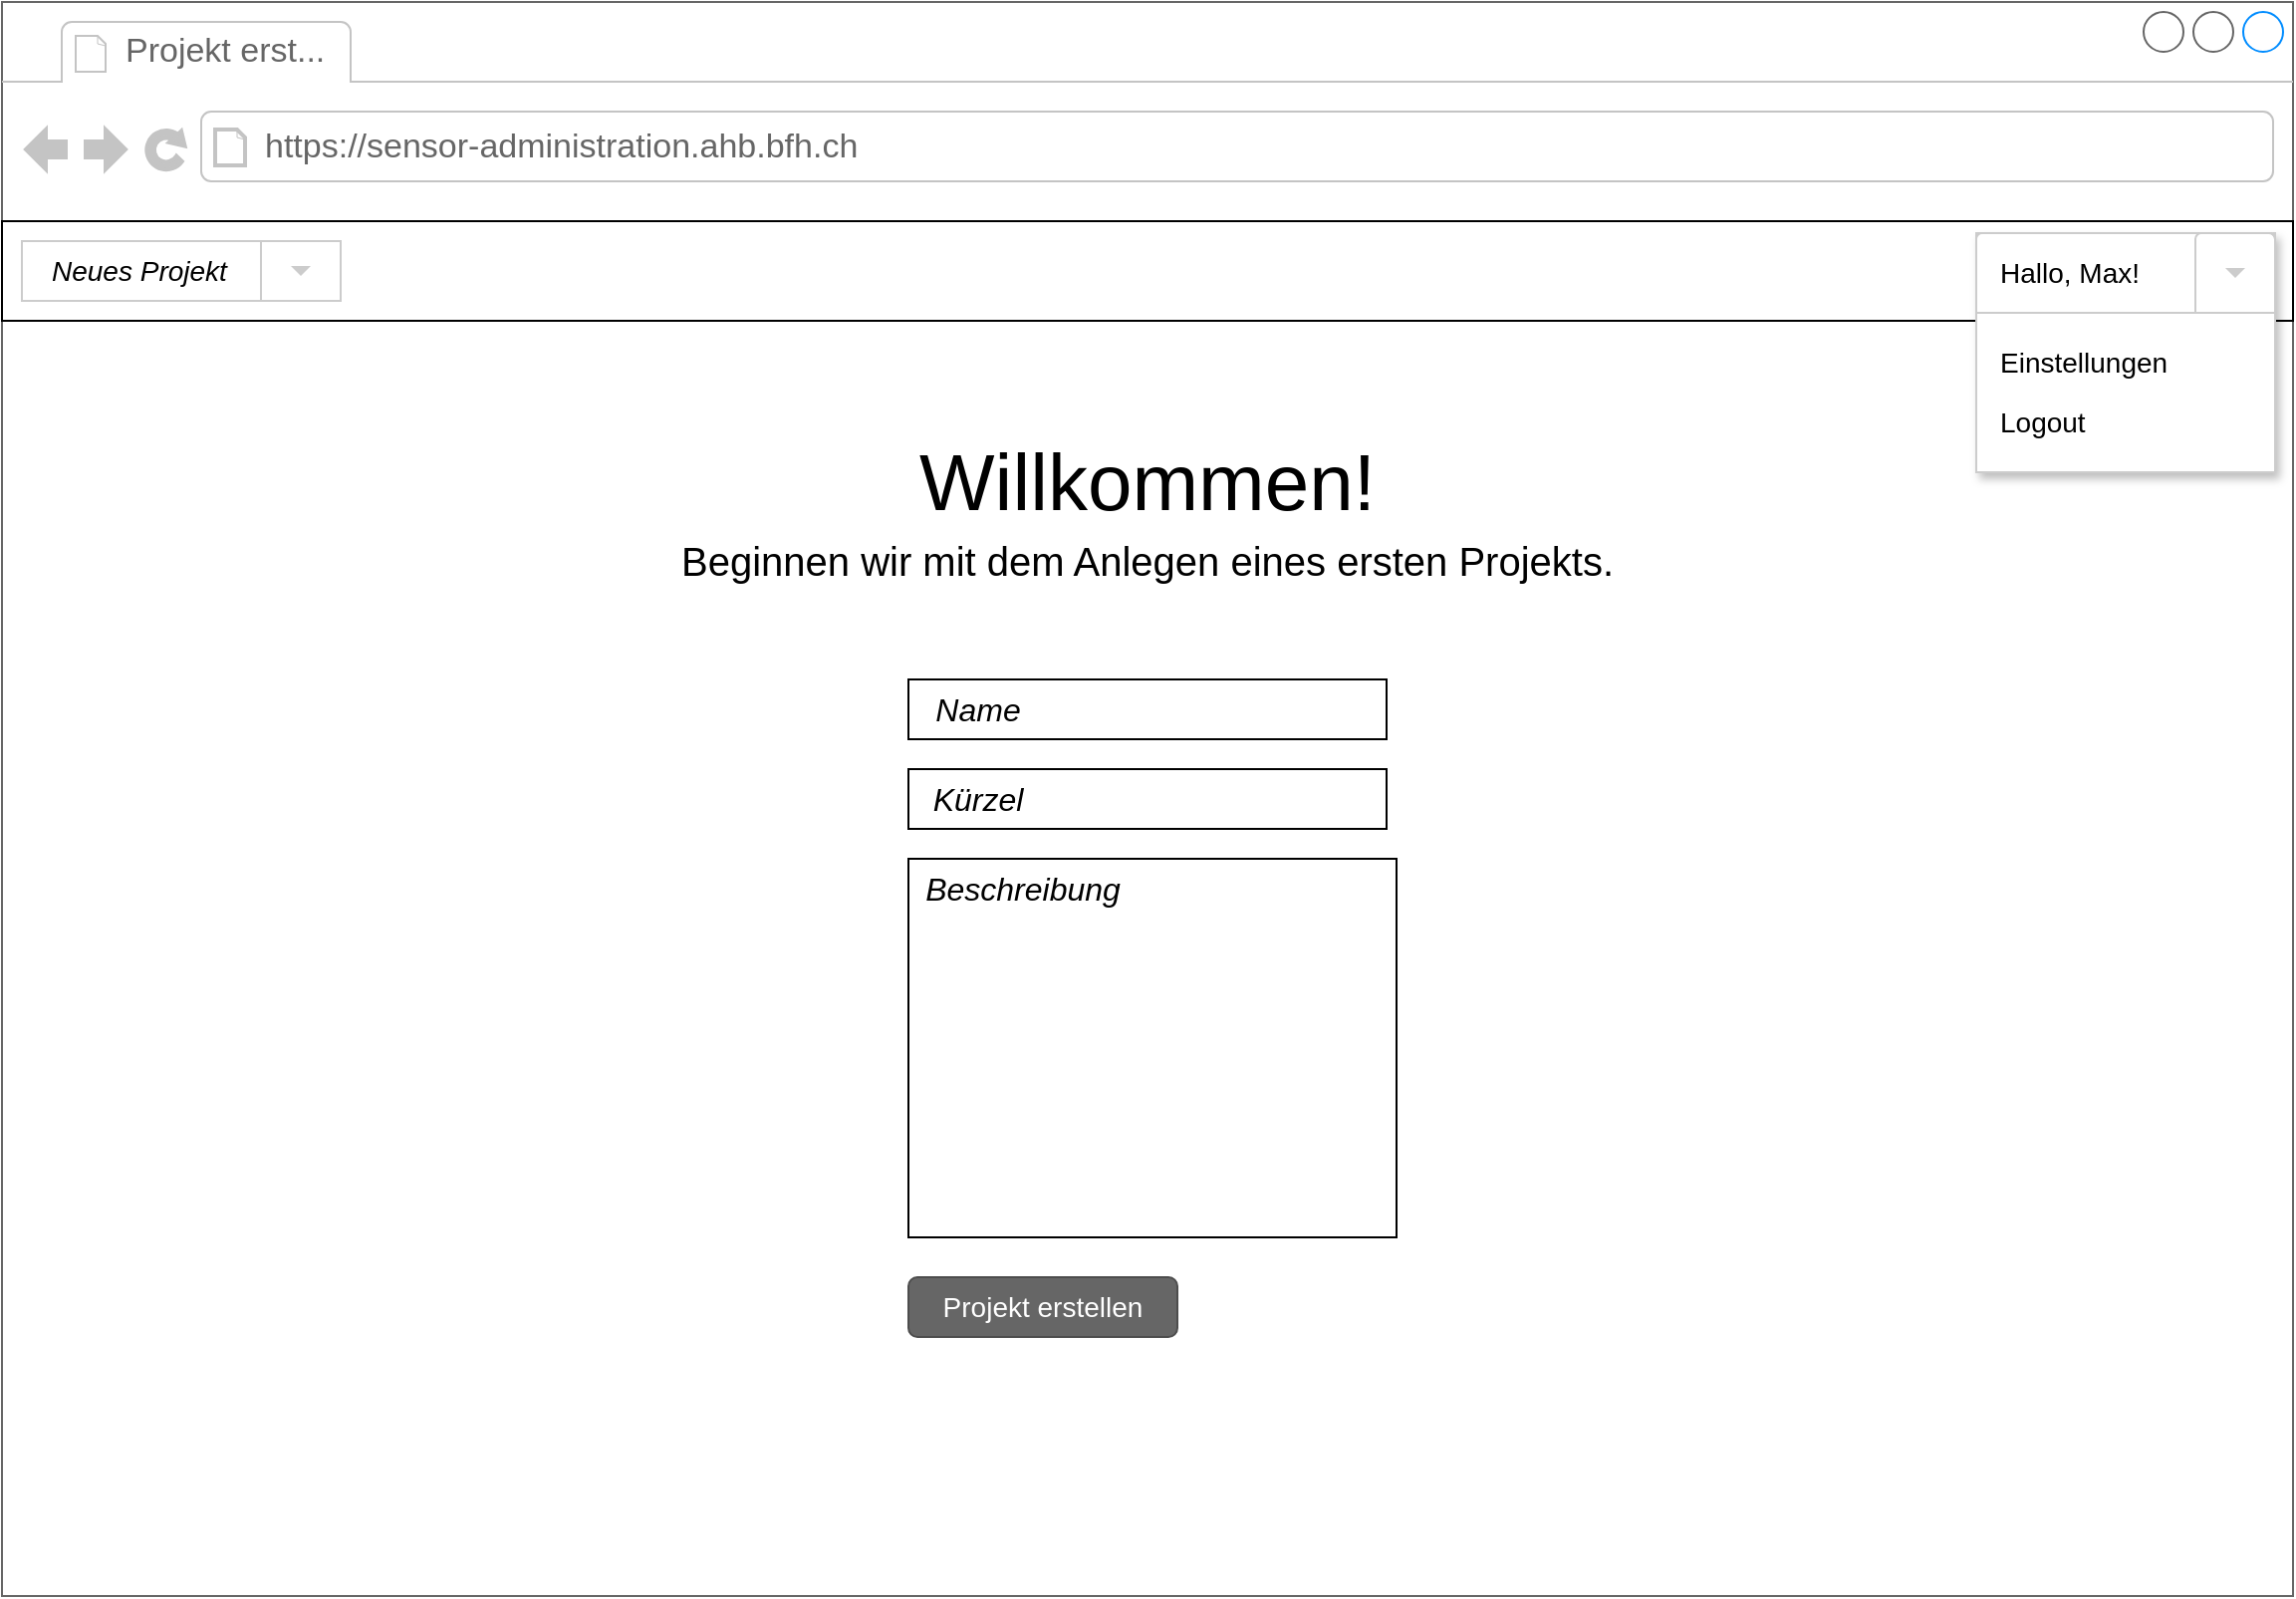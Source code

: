 <mxfile version="26.0.16" pages="2">
  <diagram name="Erstes Projekt erstellen" id="uEDydqXntA3x0pn-GXCd">
    <mxGraphModel dx="683" dy="455" grid="1" gridSize="10" guides="1" tooltips="1" connect="1" arrows="1" fold="1" page="1" pageScale="1" pageWidth="1169" pageHeight="827" math="0" shadow="0">
      <root>
        <mxCell id="0" />
        <mxCell id="1" parent="0" />
        <mxCell id="t_amQLvZFwb-QiX7LJer-1" value="" style="strokeWidth=1;shadow=0;dashed=0;align=center;html=1;shape=mxgraph.mockup.containers.browserWindow;rSize=0;strokeColor=#666666;strokeColor2=#008cff;strokeColor3=#c4c4c4;mainText=,;recursiveResize=0;" parent="1" vertex="1">
          <mxGeometry x="9" y="14" width="1150" height="800" as="geometry" />
        </mxCell>
        <mxCell id="t_amQLvZFwb-QiX7LJer-2" value="Projekt erst..." style="strokeWidth=1;shadow=0;dashed=0;align=center;html=1;shape=mxgraph.mockup.containers.anchor;fontSize=17;fontColor=#666666;align=left;whiteSpace=wrap;" parent="t_amQLvZFwb-QiX7LJer-1" vertex="1">
          <mxGeometry x="60" y="12" width="110" height="26" as="geometry" />
        </mxCell>
        <mxCell id="t_amQLvZFwb-QiX7LJer-3" value="https://sensor-administration.ahb.bfh.ch" style="strokeWidth=1;shadow=0;dashed=0;align=center;html=1;shape=mxgraph.mockup.containers.anchor;rSize=0;fontSize=17;fontColor=#666666;align=left;" parent="t_amQLvZFwb-QiX7LJer-1" vertex="1">
          <mxGeometry x="130" y="60" width="250" height="26" as="geometry" />
        </mxCell>
        <mxCell id="t_amQLvZFwb-QiX7LJer-4" value="&lt;font style=&quot;font-size: 40px;&quot;&gt;Willkommen!&lt;/font&gt;" style="text;html=1;align=center;verticalAlign=middle;whiteSpace=wrap;rounded=0;" parent="t_amQLvZFwb-QiX7LJer-1" vertex="1">
          <mxGeometry x="430" y="210" width="290" height="60" as="geometry" />
        </mxCell>
        <mxCell id="t_amQLvZFwb-QiX7LJer-5" value="&lt;font style=&quot;font-size: 20px;&quot;&gt;Beginnen wir mit dem Anlegen eines ersten Projekts.&lt;/font&gt;" style="text;html=1;align=center;verticalAlign=middle;whiteSpace=wrap;rounded=0;" parent="t_amQLvZFwb-QiX7LJer-1" vertex="1">
          <mxGeometry x="330" y="270" width="490" height="20" as="geometry" />
        </mxCell>
        <mxCell id="t_amQLvZFwb-QiX7LJer-6" value="" style="rounded=0;whiteSpace=wrap;html=1;" parent="t_amQLvZFwb-QiX7LJer-1" vertex="1">
          <mxGeometry y="110" width="1150" height="50" as="geometry" />
        </mxCell>
        <mxCell id="t_amQLvZFwb-QiX7LJer-10" value="" style="rounded=0;whiteSpace=wrap;html=1;" parent="t_amQLvZFwb-QiX7LJer-1" vertex="1">
          <mxGeometry x="455" y="340" width="240" height="30" as="geometry" />
        </mxCell>
        <mxCell id="t_amQLvZFwb-QiX7LJer-12" value="" style="rounded=0;whiteSpace=wrap;html=1;" parent="t_amQLvZFwb-QiX7LJer-1" vertex="1">
          <mxGeometry x="455" y="430" width="245" height="190" as="geometry" />
        </mxCell>
        <mxCell id="t_amQLvZFwb-QiX7LJer-20" value="&lt;font style=&quot;font-size: 14px;&quot;&gt;Projekt erstellen&lt;/font&gt;" style="rounded=1;html=1;shadow=0;dashed=0;whiteSpace=wrap;fontSize=10;fillColor=#666666;align=center;strokeColor=#4D4D4D;fontColor=#ffffff;" parent="t_amQLvZFwb-QiX7LJer-1" vertex="1">
          <mxGeometry x="455" y="640" width="135" height="30" as="geometry" />
        </mxCell>
        <mxCell id="t_amQLvZFwb-QiX7LJer-21" value="&lt;font style=&quot;font-size: 16px;&quot;&gt;&lt;i&gt;Name&lt;/i&gt;&lt;/font&gt;" style="text;html=1;align=center;verticalAlign=middle;whiteSpace=wrap;rounded=0;" parent="t_amQLvZFwb-QiX7LJer-1" vertex="1">
          <mxGeometry x="460" y="340" width="60" height="30" as="geometry" />
        </mxCell>
        <mxCell id="t_amQLvZFwb-QiX7LJer-22" value="&lt;font style=&quot;font-size: 16px;&quot;&gt;&lt;i&gt;Beschreibung&lt;/i&gt;&lt;/font&gt;" style="text;html=1;align=center;verticalAlign=middle;whiteSpace=wrap;rounded=0;" parent="t_amQLvZFwb-QiX7LJer-1" vertex="1">
          <mxGeometry x="455" y="430" width="115" height="30" as="geometry" />
        </mxCell>
        <mxCell id="t_amQLvZFwb-QiX7LJer-15" value="" style="dashed=0;align=center;fontSize=12;shape=rect;fillColor=#ffffff;strokeColor=#cccccc;" parent="t_amQLvZFwb-QiX7LJer-1" vertex="1">
          <mxGeometry x="10" y="120" width="160" height="30" as="geometry" />
        </mxCell>
        <mxCell id="t_amQLvZFwb-QiX7LJer-16" value="&lt;i&gt;Neues Projekt&lt;/i&gt;" style="text;fontColor=#000000;verticalAlign=middle;spacingLeft=13;fontSize=14;html=1;whiteSpace=wrap;align=left;" parent="t_amQLvZFwb-QiX7LJer-15" vertex="1">
          <mxGeometry width="160" height="30" as="geometry" />
        </mxCell>
        <mxCell id="t_amQLvZFwb-QiX7LJer-17" value="" style="shape=rect;fillColor=none;strokeColor=#cccccc;resizeHeight=1;" parent="t_amQLvZFwb-QiX7LJer-15" vertex="1">
          <mxGeometry x="1" width="40" height="30" relative="1" as="geometry">
            <mxPoint x="-40" as="offset" />
          </mxGeometry>
        </mxCell>
        <mxCell id="t_amQLvZFwb-QiX7LJer-18" value="" style="dashed=0;html=1;shape=mxgraph.gmdl.triangle;fillColor=#cccccc;strokeColor=none;" parent="t_amQLvZFwb-QiX7LJer-17" vertex="1">
          <mxGeometry x="0.5" y="0.5" width="10" height="5" relative="1" as="geometry">
            <mxPoint x="-5" y="-2.5" as="offset" />
          </mxGeometry>
        </mxCell>
        <mxCell id="UbdWDSxR-446dYVReHxN-1" value="" style="rounded=0;whiteSpace=wrap;html=1;" parent="t_amQLvZFwb-QiX7LJer-1" vertex="1">
          <mxGeometry x="455" y="385" width="240" height="30" as="geometry" />
        </mxCell>
        <mxCell id="UbdWDSxR-446dYVReHxN-2" value="&lt;font style=&quot;font-size: 16px;&quot;&gt;&lt;i&gt;Kürzel&lt;/i&gt;&lt;/font&gt;" style="text;html=1;align=center;verticalAlign=middle;whiteSpace=wrap;rounded=0;" parent="t_amQLvZFwb-QiX7LJer-1" vertex="1">
          <mxGeometry x="460" y="385" width="60" height="30" as="geometry" />
        </mxCell>
        <mxCell id="t_amQLvZFwb-QiX7LJer-26" value="" style="swimlane;shape=rect;strokeColor=#CCCCCC;fillColor=#ffffff;fontColor=#000000;fontStyle=0;childLayout=stackLayout;horizontal=1;startSize=0;horizontalStack=0;resizeParent=1;resizeParentMax=0;resizeLast=0;collapsible=0;marginBottom=0;whiteSpace=wrap;html=1;shadow=1;" parent="1" vertex="1">
          <mxGeometry x="1000" y="130" width="150" height="120" as="geometry" />
        </mxCell>
        <mxCell id="t_amQLvZFwb-QiX7LJer-27" value="Hallo, Max!" style="text;strokeColor=#CCCCCC;align=left;verticalAlign=middle;spacingLeft=10;spacingRight=10;overflow=hidden;points=[[0,0.5],[1,0.5]];portConstraint=eastwest;rotatable=0;whiteSpace=wrap;html=1;shape=mxgraph.bootstrap.topButton;rSize=3;fillColor=none;fontSize=14;fontColor=inherit;" parent="t_amQLvZFwb-QiX7LJer-26" vertex="1">
          <mxGeometry width="150" height="40" as="geometry" />
        </mxCell>
        <mxCell id="t_amQLvZFwb-QiX7LJer-28" value="" style="text;strokeColor=#CCCCCC;align=left;verticalAlign=middle;spacingLeft=10;spacingRight=10;overflow=hidden;points=[[0,0.5],[1,0.5]];portConstraint=eastwest;rotatable=0;whiteSpace=wrap;html=1;shape=mxgraph.bootstrap.topButton;rSize=3;fillColor=none;fontSize=14;fontColor=inherit;" parent="t_amQLvZFwb-QiX7LJer-27" vertex="1">
          <mxGeometry x="1" width="40" height="40" relative="1" as="geometry">
            <mxPoint x="-40" as="offset" />
          </mxGeometry>
        </mxCell>
        <mxCell id="t_amQLvZFwb-QiX7LJer-29" value="" style="shape=triangle;direction=south;fillColor=#CCCCCC;strokeColor=none;perimeter=none;sketch=0;" parent="t_amQLvZFwb-QiX7LJer-28" vertex="1">
          <mxGeometry x="0.5" y="0.5" width="10" height="5" relative="1" as="geometry">
            <mxPoint x="-5" y="-2.5" as="offset" />
          </mxGeometry>
        </mxCell>
        <mxCell id="t_amQLvZFwb-QiX7LJer-30" value="" style="text;strokeColor=none;align=left;verticalAlign=middle;spacingLeft=10;spacingRight=10;overflow=hidden;points=[[0,0.5],[1,0.5]];portConstraint=eastwest;rotatable=0;whiteSpace=wrap;html=1;rSize=5;fillColor=none;fontColor=inherit;fontSize=14;" parent="t_amQLvZFwb-QiX7LJer-26" vertex="1">
          <mxGeometry y="40" width="150" height="10" as="geometry" />
        </mxCell>
        <mxCell id="t_amQLvZFwb-QiX7LJer-31" value="Einstellungen" style="text;strokeColor=none;align=left;verticalAlign=middle;spacingLeft=10;spacingRight=10;overflow=hidden;points=[[0,0.5],[1,0.5]];portConstraint=eastwest;rotatable=0;whiteSpace=wrap;html=1;rSize=5;fillColor=none;fontColor=inherit;fontSize=14;" parent="t_amQLvZFwb-QiX7LJer-26" vertex="1">
          <mxGeometry y="50" width="150" height="30" as="geometry" />
        </mxCell>
        <mxCell id="t_amQLvZFwb-QiX7LJer-32" value="Logout" style="text;strokeColor=none;align=left;verticalAlign=middle;spacingLeft=10;spacingRight=10;overflow=hidden;points=[[0,0.5],[1,0.5]];portConstraint=eastwest;rotatable=0;whiteSpace=wrap;html=1;rSize=5;fillColor=none;fontColor=inherit;fontSize=14;" parent="t_amQLvZFwb-QiX7LJer-26" vertex="1">
          <mxGeometry y="80" width="150" height="30" as="geometry" />
        </mxCell>
        <mxCell id="t_amQLvZFwb-QiX7LJer-34" value="" style="text;strokeColor=none;align=left;verticalAlign=middle;spacingLeft=10;spacingRight=10;overflow=hidden;points=[[0,0.5],[1,0.5]];portConstraint=eastwest;rotatable=0;whiteSpace=wrap;html=1;rSize=5;fillColor=none;fontColor=inherit;fontSize=14;" parent="t_amQLvZFwb-QiX7LJer-26" vertex="1">
          <mxGeometry y="110" width="150" height="10" as="geometry" />
        </mxCell>
      </root>
    </mxGraphModel>
  </diagram>
  <diagram id="uPQ2tpQwAHhflVynVu6m" name="SensorNode Vorlage">
    <mxGraphModel dx="1434" dy="956" grid="1" gridSize="10" guides="1" tooltips="1" connect="1" arrows="1" fold="1" page="1" pageScale="1" pageWidth="1169" pageHeight="827" math="0" shadow="0">
      <root>
        <mxCell id="0" />
        <mxCell id="1" parent="0" />
        <mxCell id="e9bn6GCosOqhRM9a-Rtq-1" value="&lt;span style=&quot;color: rgb(255, 255, 255); font-family: Helvetica; font-size: 14px; font-style: normal; font-variant-ligatures: normal; font-variant-caps: normal; font-weight: 400; letter-spacing: normal; orphans: 2; text-align: center; text-indent: 0px; text-transform: none; widows: 2; word-spacing: 0px; -webkit-text-stroke-width: 0px; white-space: normal; background-color: rgb(251, 251, 251); text-decoration-thickness: initial; text-decoration-style: initial; text-decoration-color: initial; display: inline !important; float: none;&quot;&gt;Projekt erstellen&lt;/span&gt;" style="strokeWidth=1;shadow=0;dashed=0;align=center;html=1;shape=mxgraph.mockup.containers.browserWindow;rSize=0;strokeColor=#666666;strokeColor2=#008cff;strokeColor3=#c4c4c4;mainText=,;recursiveResize=0;" parent="1" vertex="1">
          <mxGeometry x="10" y="10" width="1150" height="800" as="geometry" />
        </mxCell>
        <mxCell id="e9bn6GCosOqhRM9a-Rtq-2" value="Internet of S.." style="strokeWidth=1;shadow=0;dashed=0;align=center;html=1;shape=mxgraph.mockup.containers.anchor;fontSize=17;fontColor=#666666;align=left;whiteSpace=wrap;" parent="e9bn6GCosOqhRM9a-Rtq-1" vertex="1">
          <mxGeometry x="60" y="12" width="110" height="26" as="geometry" />
        </mxCell>
        <mxCell id="e9bn6GCosOqhRM9a-Rtq-3" value="https://sensor-administration.ahb.bfh.ch" style="strokeWidth=1;shadow=0;dashed=0;align=center;html=1;shape=mxgraph.mockup.containers.anchor;rSize=0;fontSize=17;fontColor=#666666;align=left;" parent="e9bn6GCosOqhRM9a-Rtq-1" vertex="1">
          <mxGeometry x="130" y="60" width="250" height="26" as="geometry" />
        </mxCell>
        <mxCell id="e9bn6GCosOqhRM9a-Rtq-6" value="" style="rounded=0;whiteSpace=wrap;html=1;" parent="e9bn6GCosOqhRM9a-Rtq-1" vertex="1">
          <mxGeometry y="110" width="1150" height="50" as="geometry" />
        </mxCell>
        <mxCell id="e9bn6GCosOqhRM9a-Rtq-24" value="" style="dashed=0;align=center;fontSize=12;shape=rect;fillColor=#ffffff;strokeColor=#cccccc;" parent="e9bn6GCosOqhRM9a-Rtq-1" vertex="1">
          <mxGeometry x="980" y="120" width="160" height="30" as="geometry" />
        </mxCell>
        <mxCell id="e9bn6GCosOqhRM9a-Rtq-25" value="Hallo, Max!" style="text;fontColor=#000000;verticalAlign=middle;spacingLeft=13;fontSize=14;html=1;whiteSpace=wrap;align=left;" parent="e9bn6GCosOqhRM9a-Rtq-24" vertex="1">
          <mxGeometry width="160" height="30" as="geometry" />
        </mxCell>
        <mxCell id="e9bn6GCosOqhRM9a-Rtq-26" value="" style="shape=rect;fillColor=none;strokeColor=#cccccc;resizeHeight=1;" parent="e9bn6GCosOqhRM9a-Rtq-24" vertex="1">
          <mxGeometry x="1" width="40" height="30" relative="1" as="geometry">
            <mxPoint x="-40" as="offset" />
          </mxGeometry>
        </mxCell>
        <mxCell id="e9bn6GCosOqhRM9a-Rtq-27" value="" style="dashed=0;html=1;shape=mxgraph.gmdl.triangle;fillColor=#cccccc;strokeColor=none;" parent="e9bn6GCosOqhRM9a-Rtq-26" vertex="1">
          <mxGeometry x="0.5" y="0.5" width="10" height="5" relative="1" as="geometry">
            <mxPoint x="-5" y="-2.5" as="offset" />
          </mxGeometry>
        </mxCell>
        <mxCell id="e9bn6GCosOqhRM9a-Rtq-12" value="" style="dashed=0;align=center;fontSize=12;shape=rect;fillColor=#ffffff;strokeColor=#cccccc;" parent="e9bn6GCosOqhRM9a-Rtq-1" vertex="1">
          <mxGeometry x="10" y="120" width="160" height="30" as="geometry" />
        </mxCell>
        <mxCell id="e9bn6GCosOqhRM9a-Rtq-13" value="IoS" style="text;fontColor=#000000;verticalAlign=middle;spacingLeft=13;fontSize=14;html=1;whiteSpace=wrap;align=left;" parent="e9bn6GCosOqhRM9a-Rtq-12" vertex="1">
          <mxGeometry width="160" height="30" as="geometry" />
        </mxCell>
        <mxCell id="e9bn6GCosOqhRM9a-Rtq-14" value="" style="shape=rect;fillColor=none;strokeColor=#cccccc;resizeHeight=1;" parent="e9bn6GCosOqhRM9a-Rtq-12" vertex="1">
          <mxGeometry x="1" width="40" height="30" relative="1" as="geometry">
            <mxPoint x="-40" as="offset" />
          </mxGeometry>
        </mxCell>
        <mxCell id="e9bn6GCosOqhRM9a-Rtq-15" value="" style="dashed=0;html=1;shape=mxgraph.gmdl.triangle;fillColor=#cccccc;strokeColor=none;" parent="e9bn6GCosOqhRM9a-Rtq-14" vertex="1">
          <mxGeometry x="0.5" y="0.5" width="10" height="5" relative="1" as="geometry">
            <mxPoint x="-5" y="-2.5" as="offset" />
          </mxGeometry>
        </mxCell>
        <mxCell id="MtCAHURZBvGgJlXVjHFc-1" value="&lt;font style=&quot;font-size: 30px;&quot;&gt;Neue Vorlage: SensorNode&lt;/font&gt;" style="text;strokeColor=none;fillColor=none;html=1;fontSize=24;fontStyle=1;verticalAlign=middle;align=left;" parent="e9bn6GCosOqhRM9a-Rtq-1" vertex="1">
          <mxGeometry x="325" y="220" width="400" height="40" as="geometry" />
        </mxCell>
        <mxCell id="7bgZhC1MNqCQYSVxTkIL-2" value="&lt;i&gt;Name der Vorlage&lt;/i&gt;" style="html=1;shadow=0;dashed=0;shape=mxgraph.bootstrap.rrect;rSize=5;strokeColor=#CED4DA;html=1;whiteSpace=wrap;fillColor=#FFFFFF;fontColor=#7D868C;align=left;spacing=15;fontSize=14;" parent="e9bn6GCosOqhRM9a-Rtq-1" vertex="1">
          <mxGeometry x="325" y="280" width="220" height="40" as="geometry" />
        </mxCell>
        <mxCell id="7bgZhC1MNqCQYSVxTkIL-6" value="Internet of Soils" style="html=1;shadow=0;dashed=0;shape=mxgraph.bootstrap.rrect;rSize=5;strokeColor=#CED4DA;html=1;whiteSpace=wrap;fillColor=#FFFFFF;fontColor=#7D868C;align=left;spacing=15;fontSize=14;" parent="e9bn6GCosOqhRM9a-Rtq-1" vertex="1">
          <mxGeometry x="565" y="280" width="250" height="40" as="geometry" />
        </mxCell>
        <mxCell id="7bgZhC1MNqCQYSVxTkIL-7" value="" style="shape=triangle;direction=south;fillColor=#343A40;strokeColor=none;perimeter=none;" parent="7bgZhC1MNqCQYSVxTkIL-6" vertex="1">
          <mxGeometry x="1" y="0.5" width="7" height="3" relative="1" as="geometry">
            <mxPoint x="-97" y="1" as="offset" />
          </mxGeometry>
        </mxCell>
        <mxCell id="7bgZhC1MNqCQYSVxTkIL-8" value="" style="shape=triangle;direction=north;fillColor=#343A40;strokeColor=none;perimeter=none;" parent="7bgZhC1MNqCQYSVxTkIL-6" vertex="1">
          <mxGeometry x="1" y="0.5" width="7" height="3" relative="1" as="geometry">
            <mxPoint x="-97" y="-4" as="offset" />
          </mxGeometry>
        </mxCell>
        <mxCell id="7bgZhC1MNqCQYSVxTkIL-9" value="Projekt" style="html=1;shadow=0;dashed=0;shape=mxgraph.bootstrap.rightButton;strokeColor=#CED4DA;gradientColor=inherit;fontColor=inherit;fillColor=#E9ECEF;rSize=5;perimeter=none;whiteSpace=wrap;resizeHeight=1;fontSize=14;align=left;spacing=15;" parent="7bgZhC1MNqCQYSVxTkIL-6" vertex="1">
          <mxGeometry x="1" width="80" height="40" relative="1" as="geometry">
            <mxPoint x="-80" as="offset" />
          </mxGeometry>
        </mxCell>
        <mxCell id="7bgZhC1MNqCQYSVxTkIL-10" value="Sensoren" style="text;strokeColor=none;fillColor=none;html=1;fontSize=20;fontStyle=1;verticalAlign=middle;align=left;" parent="e9bn6GCosOqhRM9a-Rtq-1" vertex="1">
          <mxGeometry x="325" y="330" width="100" height="40" as="geometry" />
        </mxCell>
        <mxCell id="7bgZhC1MNqCQYSVxTkIL-11" value="" style="html=1;verticalLabelPosition=bottom;align=center;labelBackgroundColor=#ffffff;verticalAlign=top;strokeWidth=1;strokeColor=#000000;shadow=0;dashed=0;shape=mxgraph.ios7.icons.add;fontColor=default;" parent="e9bn6GCosOqhRM9a-Rtq-1" vertex="1">
          <mxGeometry x="435" y="340" width="20" height="20" as="geometry" />
        </mxCell>
        <mxCell id="7bgZhC1MNqCQYSVxTkIL-12" value="TMP36" style="html=1;shadow=0;dashed=0;shape=mxgraph.bootstrap.rrect;rSize=5;strokeColor=#CED4DA;html=1;whiteSpace=wrap;fillColor=#FFFFFF;fontColor=#7D868C;align=left;spacing=15;fontSize=14;" parent="e9bn6GCosOqhRM9a-Rtq-1" vertex="1">
          <mxGeometry x="345" y="380" width="120" height="30" as="geometry" />
        </mxCell>
        <mxCell id="7bgZhC1MNqCQYSVxTkIL-14" value="Integer" style="html=1;shadow=0;dashed=0;shape=mxgraph.bootstrap.rrect;rSize=5;strokeColor=#CED4DA;html=1;whiteSpace=wrap;fillColor=#FFFFFF;fontColor=#7D868C;align=left;spacing=15;fontSize=14;" parent="e9bn6GCosOqhRM9a-Rtq-1" vertex="1">
          <mxGeometry x="485" y="380" width="180" height="30" as="geometry" />
        </mxCell>
        <mxCell id="7bgZhC1MNqCQYSVxTkIL-15" value="" style="shape=triangle;direction=south;fillColor=#343A40;strokeColor=none;perimeter=none;" parent="7bgZhC1MNqCQYSVxTkIL-14" vertex="1">
          <mxGeometry x="1" y="0.5" width="7" height="3" relative="1" as="geometry">
            <mxPoint x="-97" y="1" as="offset" />
          </mxGeometry>
        </mxCell>
        <mxCell id="7bgZhC1MNqCQYSVxTkIL-16" value="" style="shape=triangle;direction=north;fillColor=#343A40;strokeColor=none;perimeter=none;" parent="7bgZhC1MNqCQYSVxTkIL-14" vertex="1">
          <mxGeometry x="1" y="0.5" width="7" height="3" relative="1" as="geometry">
            <mxPoint x="-97" y="-4" as="offset" />
          </mxGeometry>
        </mxCell>
        <mxCell id="7bgZhC1MNqCQYSVxTkIL-17" value="Datentyp" style="html=1;shadow=0;dashed=0;shape=mxgraph.bootstrap.rightButton;strokeColor=#CED4DA;gradientColor=inherit;fontColor=inherit;fillColor=#E9ECEF;rSize=5;perimeter=none;whiteSpace=wrap;resizeHeight=1;fontSize=14;align=left;spacing=15;" parent="7bgZhC1MNqCQYSVxTkIL-14" vertex="1">
          <mxGeometry x="1" width="80" height="30" relative="1" as="geometry">
            <mxPoint x="-80" as="offset" />
          </mxGeometry>
        </mxCell>
        <mxCell id="7bgZhC1MNqCQYSVxTkIL-18" value="°C" style="html=1;shadow=0;dashed=0;shape=mxgraph.bootstrap.rrect;rSize=5;strokeColor=#CED4DA;html=1;whiteSpace=wrap;fillColor=#FFFFFF;fontColor=#7D868C;align=left;spacing=15;fontSize=14;" parent="e9bn6GCosOqhRM9a-Rtq-1" vertex="1">
          <mxGeometry x="685" y="380" width="140" height="30" as="geometry" />
        </mxCell>
        <mxCell id="7bgZhC1MNqCQYSVxTkIL-19" value="" style="shape=triangle;direction=south;fillColor=#343A40;strokeColor=none;perimeter=none;" parent="7bgZhC1MNqCQYSVxTkIL-18" vertex="1">
          <mxGeometry x="1" y="0.5" width="7" height="3" relative="1" as="geometry">
            <mxPoint x="-97" y="1" as="offset" />
          </mxGeometry>
        </mxCell>
        <mxCell id="7bgZhC1MNqCQYSVxTkIL-20" value="" style="shape=triangle;direction=north;fillColor=#343A40;strokeColor=none;perimeter=none;" parent="7bgZhC1MNqCQYSVxTkIL-18" vertex="1">
          <mxGeometry x="1" y="0.5" width="7" height="3" relative="1" as="geometry">
            <mxPoint x="-97" y="-4" as="offset" />
          </mxGeometry>
        </mxCell>
        <mxCell id="7bgZhC1MNqCQYSVxTkIL-21" value="Einheit" style="html=1;shadow=0;dashed=0;shape=mxgraph.bootstrap.rightButton;strokeColor=#CED4DA;gradientColor=inherit;fontColor=inherit;fillColor=#E9ECEF;rSize=5;perimeter=none;whiteSpace=wrap;resizeHeight=1;fontSize=14;align=left;spacing=15;" parent="7bgZhC1MNqCQYSVxTkIL-18" vertex="1">
          <mxGeometry x="1" width="80" height="30" relative="1" as="geometry">
            <mxPoint x="-80" as="offset" />
          </mxGeometry>
        </mxCell>
        <mxCell id="7bgZhC1MNqCQYSVxTkIL-22" value="&lt;i&gt;Sensorname&lt;/i&gt;" style="html=1;shadow=0;dashed=0;shape=mxgraph.bootstrap.rrect;rSize=5;strokeColor=#CED4DA;html=1;whiteSpace=wrap;fillColor=#FFFFFF;fontColor=#7D868C;align=left;spacing=15;fontSize=14;" parent="e9bn6GCosOqhRM9a-Rtq-1" vertex="1">
          <mxGeometry x="345" y="430" width="120" height="30" as="geometry" />
        </mxCell>
        <mxCell id="7bgZhC1MNqCQYSVxTkIL-23" value="" style="html=1;shadow=0;dashed=0;shape=mxgraph.bootstrap.rrect;rSize=5;strokeColor=#CED4DA;html=1;whiteSpace=wrap;fillColor=#FFFFFF;fontColor=#7D868C;align=left;spacing=15;fontSize=14;" parent="e9bn6GCosOqhRM9a-Rtq-1" vertex="1">
          <mxGeometry x="485" y="430" width="180" height="30" as="geometry" />
        </mxCell>
        <mxCell id="7bgZhC1MNqCQYSVxTkIL-24" value="" style="shape=triangle;direction=south;fillColor=#343A40;strokeColor=none;perimeter=none;" parent="7bgZhC1MNqCQYSVxTkIL-23" vertex="1">
          <mxGeometry x="1" y="0.5" width="7" height="3" relative="1" as="geometry">
            <mxPoint x="-97" y="1" as="offset" />
          </mxGeometry>
        </mxCell>
        <mxCell id="7bgZhC1MNqCQYSVxTkIL-25" value="" style="shape=triangle;direction=north;fillColor=#343A40;strokeColor=none;perimeter=none;" parent="7bgZhC1MNqCQYSVxTkIL-23" vertex="1">
          <mxGeometry x="1" y="0.5" width="7" height="3" relative="1" as="geometry">
            <mxPoint x="-97" y="-4" as="offset" />
          </mxGeometry>
        </mxCell>
        <mxCell id="7bgZhC1MNqCQYSVxTkIL-26" value="Datentyp" style="html=1;shadow=0;dashed=0;shape=mxgraph.bootstrap.rightButton;strokeColor=#CED4DA;gradientColor=inherit;fontColor=inherit;fillColor=#E9ECEF;rSize=5;perimeter=none;whiteSpace=wrap;resizeHeight=1;fontSize=14;align=left;spacing=15;" parent="7bgZhC1MNqCQYSVxTkIL-23" vertex="1">
          <mxGeometry x="1" width="80" height="30" relative="1" as="geometry">
            <mxPoint x="-80" as="offset" />
          </mxGeometry>
        </mxCell>
        <mxCell id="7bgZhC1MNqCQYSVxTkIL-27" value="" style="html=1;shadow=0;dashed=0;shape=mxgraph.bootstrap.rrect;rSize=5;strokeColor=#CED4DA;html=1;whiteSpace=wrap;fillColor=#FFFFFF;fontColor=#7D868C;align=left;spacing=15;fontSize=14;" parent="e9bn6GCosOqhRM9a-Rtq-1" vertex="1">
          <mxGeometry x="685" y="430" width="140" height="30" as="geometry" />
        </mxCell>
        <mxCell id="7bgZhC1MNqCQYSVxTkIL-28" value="" style="shape=triangle;direction=south;fillColor=#343A40;strokeColor=none;perimeter=none;" parent="7bgZhC1MNqCQYSVxTkIL-27" vertex="1">
          <mxGeometry x="1" y="0.5" width="7" height="3" relative="1" as="geometry">
            <mxPoint x="-97" y="1" as="offset" />
          </mxGeometry>
        </mxCell>
        <mxCell id="7bgZhC1MNqCQYSVxTkIL-29" value="" style="shape=triangle;direction=north;fillColor=#343A40;strokeColor=none;perimeter=none;" parent="7bgZhC1MNqCQYSVxTkIL-27" vertex="1">
          <mxGeometry x="1" y="0.5" width="7" height="3" relative="1" as="geometry">
            <mxPoint x="-97" y="-4" as="offset" />
          </mxGeometry>
        </mxCell>
        <mxCell id="7bgZhC1MNqCQYSVxTkIL-30" value="Einheit" style="html=1;shadow=0;dashed=0;shape=mxgraph.bootstrap.rightButton;strokeColor=#CED4DA;gradientColor=inherit;fontColor=inherit;fillColor=#E9ECEF;rSize=5;perimeter=none;whiteSpace=wrap;resizeHeight=1;fontSize=14;align=left;spacing=15;" parent="7bgZhC1MNqCQYSVxTkIL-27" vertex="1">
          <mxGeometry x="1" width="80" height="30" relative="1" as="geometry">
            <mxPoint x="-80" as="offset" />
          </mxGeometry>
        </mxCell>
        <mxCell id="7bgZhC1MNqCQYSVxTkIL-31" value="Konfigurationen" style="text;strokeColor=none;fillColor=none;html=1;fontSize=20;fontStyle=1;verticalAlign=middle;align=left;" parent="e9bn6GCosOqhRM9a-Rtq-1" vertex="1">
          <mxGeometry x="325" y="481" width="160" height="40" as="geometry" />
        </mxCell>
        <mxCell id="7bgZhC1MNqCQYSVxTkIL-32" value="" style="html=1;verticalLabelPosition=bottom;align=center;labelBackgroundColor=#ffffff;verticalAlign=top;strokeWidth=1;strokeColor=#000000;shadow=0;dashed=0;shape=mxgraph.ios7.icons.add;fontColor=default;" parent="e9bn6GCosOqhRM9a-Rtq-1" vertex="1">
          <mxGeometry x="495" y="491" width="20" height="20" as="geometry" />
        </mxCell>
        <mxCell id="7bgZhC1MNqCQYSVxTkIL-39" value="Firmware" style="text;strokeColor=none;fillColor=none;html=1;fontSize=20;fontStyle=1;verticalAlign=middle;align=left;" parent="e9bn6GCosOqhRM9a-Rtq-1" vertex="1">
          <mxGeometry x="325" y="590" width="160" height="40" as="geometry" />
        </mxCell>
        <mxCell id="7bgZhC1MNqCQYSVxTkIL-40" value="https://gitlab.ti.bfh.ch/.." style="html=1;shadow=0;dashed=0;shape=mxgraph.bootstrap.rrect;rSize=5;strokeColor=#CED4DA;html=1;whiteSpace=wrap;fillColor=#FFFFFF;fontColor=#7D868C;align=left;spacing=15;fontSize=14;" parent="e9bn6GCosOqhRM9a-Rtq-1" vertex="1">
          <mxGeometry x="325" y="640" width="265" height="30" as="geometry" />
        </mxCell>
        <mxCell id="7bgZhC1MNqCQYSVxTkIL-41" value="" style="shape=triangle;direction=south;fillColor=#343A40;strokeColor=none;perimeter=none;" parent="7bgZhC1MNqCQYSVxTkIL-40" vertex="1">
          <mxGeometry x="1" y="0.5" width="7" height="3" relative="1" as="geometry">
            <mxPoint x="-97" y="1" as="offset" />
          </mxGeometry>
        </mxCell>
        <mxCell id="7bgZhC1MNqCQYSVxTkIL-42" value="" style="shape=triangle;direction=north;fillColor=#343A40;strokeColor=none;perimeter=none;" parent="7bgZhC1MNqCQYSVxTkIL-40" vertex="1">
          <mxGeometry x="1" y="0.5" width="7" height="3" relative="1" as="geometry">
            <mxPoint x="-97" y="-4" as="offset" />
          </mxGeometry>
        </mxCell>
        <mxCell id="7bgZhC1MNqCQYSVxTkIL-43" value="Repository" style="html=1;shadow=0;dashed=0;shape=mxgraph.bootstrap.rightButton;strokeColor=#CED4DA;gradientColor=inherit;fontColor=inherit;fillColor=#E9ECEF;rSize=5;perimeter=none;whiteSpace=wrap;resizeHeight=1;fontSize=14;align=left;spacing=15;" parent="7bgZhC1MNqCQYSVxTkIL-40" vertex="1">
          <mxGeometry x="1" width="89" height="30" relative="1" as="geometry">
            <mxPoint x="-80" as="offset" />
          </mxGeometry>
        </mxCell>
        <mxCell id="Vhv5-9XJ0209zk_8do2o-6" value="" style="group" vertex="1" connectable="0" parent="e9bn6GCosOqhRM9a-Rtq-1">
          <mxGeometry x="345" y="530" width="120" height="30" as="geometry" />
        </mxCell>
        <mxCell id="7bgZhC1MNqCQYSVxTkIL-33" value="Standort" style="html=1;shadow=0;dashed=0;shape=mxgraph.bootstrap.rrect;rSize=5;strokeColor=#CED4DA;strokeWidth=1;fillColor=#E9ECEF;fontColor=#505050;whiteSpace=wrap;align=left;verticalAlign=middle;spacingLeft=10;fontSize=14;" parent="Vhv5-9XJ0209zk_8do2o-6" vertex="1">
          <mxGeometry width="120" height="30" as="geometry" />
        </mxCell>
        <mxCell id="Vhv5-9XJ0209zk_8do2o-1" value="" style="group" vertex="1" connectable="0" parent="Vhv5-9XJ0209zk_8do2o-6">
          <mxGeometry x="103" y="11" width="7" height="8" as="geometry" />
        </mxCell>
        <mxCell id="7bgZhC1MNqCQYSVxTkIL-35" value="" style="shape=triangle;direction=south;fillColor=#343A40;strokeColor=none;perimeter=none;" parent="Vhv5-9XJ0209zk_8do2o-1" vertex="1">
          <mxGeometry y="5" width="7" height="3" as="geometry" />
        </mxCell>
        <mxCell id="7bgZhC1MNqCQYSVxTkIL-36" value="" style="shape=triangle;direction=north;fillColor=#343A40;strokeColor=none;perimeter=none;" parent="Vhv5-9XJ0209zk_8do2o-1" vertex="1">
          <mxGeometry width="7" height="3" as="geometry" />
        </mxCell>
        <mxCell id="Vhv5-9XJ0209zk_8do2o-7" value="" style="group" vertex="1" connectable="0" parent="e9bn6GCosOqhRM9a-Rtq-1">
          <mxGeometry x="485" y="530" width="125" height="30" as="geometry" />
        </mxCell>
        <mxCell id="Vhv5-9XJ0209zk_8do2o-8" value="Uplink Interval" style="html=1;shadow=0;dashed=0;shape=mxgraph.bootstrap.rrect;rSize=5;strokeColor=#CED4DA;strokeWidth=1;fillColor=#E9ECEF;fontColor=#505050;whiteSpace=wrap;align=left;verticalAlign=middle;spacingLeft=10;fontSize=14;" vertex="1" parent="Vhv5-9XJ0209zk_8do2o-7">
          <mxGeometry width="125.0" height="30" as="geometry" />
        </mxCell>
        <mxCell id="Vhv5-9XJ0209zk_8do2o-9" value="" style="group" vertex="1" connectable="0" parent="Vhv5-9XJ0209zk_8do2o-7">
          <mxGeometry x="107.292" y="11" width="7.292" height="8" as="geometry" />
        </mxCell>
        <mxCell id="Vhv5-9XJ0209zk_8do2o-10" value="" style="shape=triangle;direction=south;fillColor=#343A40;strokeColor=none;perimeter=none;" vertex="1" parent="Vhv5-9XJ0209zk_8do2o-9">
          <mxGeometry y="5" width="7.292" height="3" as="geometry" />
        </mxCell>
        <mxCell id="Vhv5-9XJ0209zk_8do2o-11" value="" style="shape=triangle;direction=north;fillColor=#343A40;strokeColor=none;perimeter=none;" vertex="1" parent="Vhv5-9XJ0209zk_8do2o-9">
          <mxGeometry width="7.292" height="3" as="geometry" />
        </mxCell>
        <mxCell id="Vhv5-9XJ0209zk_8do2o-12" value="" style="group" vertex="1" connectable="0" parent="e9bn6GCosOqhRM9a-Rtq-1">
          <mxGeometry x="630" y="530" width="120" height="30" as="geometry" />
        </mxCell>
        <mxCell id="Vhv5-9XJ0209zk_8do2o-13" value="..." style="html=1;shadow=0;dashed=0;shape=mxgraph.bootstrap.rrect;rSize=5;strokeColor=#CED4DA;strokeWidth=1;fillColor=#E9ECEF;fontColor=#505050;whiteSpace=wrap;align=left;verticalAlign=middle;spacingLeft=10;fontSize=14;" vertex="1" parent="Vhv5-9XJ0209zk_8do2o-12">
          <mxGeometry width="120" height="30" as="geometry" />
        </mxCell>
        <mxCell id="Vhv5-9XJ0209zk_8do2o-14" value="" style="group" vertex="1" connectable="0" parent="Vhv5-9XJ0209zk_8do2o-12">
          <mxGeometry x="103" y="11" width="7" height="8" as="geometry" />
        </mxCell>
        <mxCell id="Vhv5-9XJ0209zk_8do2o-15" value="" style="shape=triangle;direction=south;fillColor=#343A40;strokeColor=none;perimeter=none;" vertex="1" parent="Vhv5-9XJ0209zk_8do2o-14">
          <mxGeometry y="5" width="7" height="3" as="geometry" />
        </mxCell>
        <mxCell id="Vhv5-9XJ0209zk_8do2o-16" value="" style="shape=triangle;direction=north;fillColor=#343A40;strokeColor=none;perimeter=none;" vertex="1" parent="Vhv5-9XJ0209zk_8do2o-14">
          <mxGeometry width="7" height="3" as="geometry" />
        </mxCell>
        <mxCell id="G6mVJRlbVDh28uJFw99X-1" value="&lt;font style=&quot;font-size: 14px;&quot;&gt;Vorlage erstellen&lt;/font&gt;" style="rounded=1;html=1;shadow=0;dashed=0;whiteSpace=wrap;fontSize=10;fillColor=#666666;align=center;strokeColor=#4D4D4D;fontColor=#ffffff;" vertex="1" parent="e9bn6GCosOqhRM9a-Rtq-1">
          <mxGeometry x="325" y="700" width="135" height="30" as="geometry" />
        </mxCell>
      </root>
    </mxGraphModel>
  </diagram>
</mxfile>

